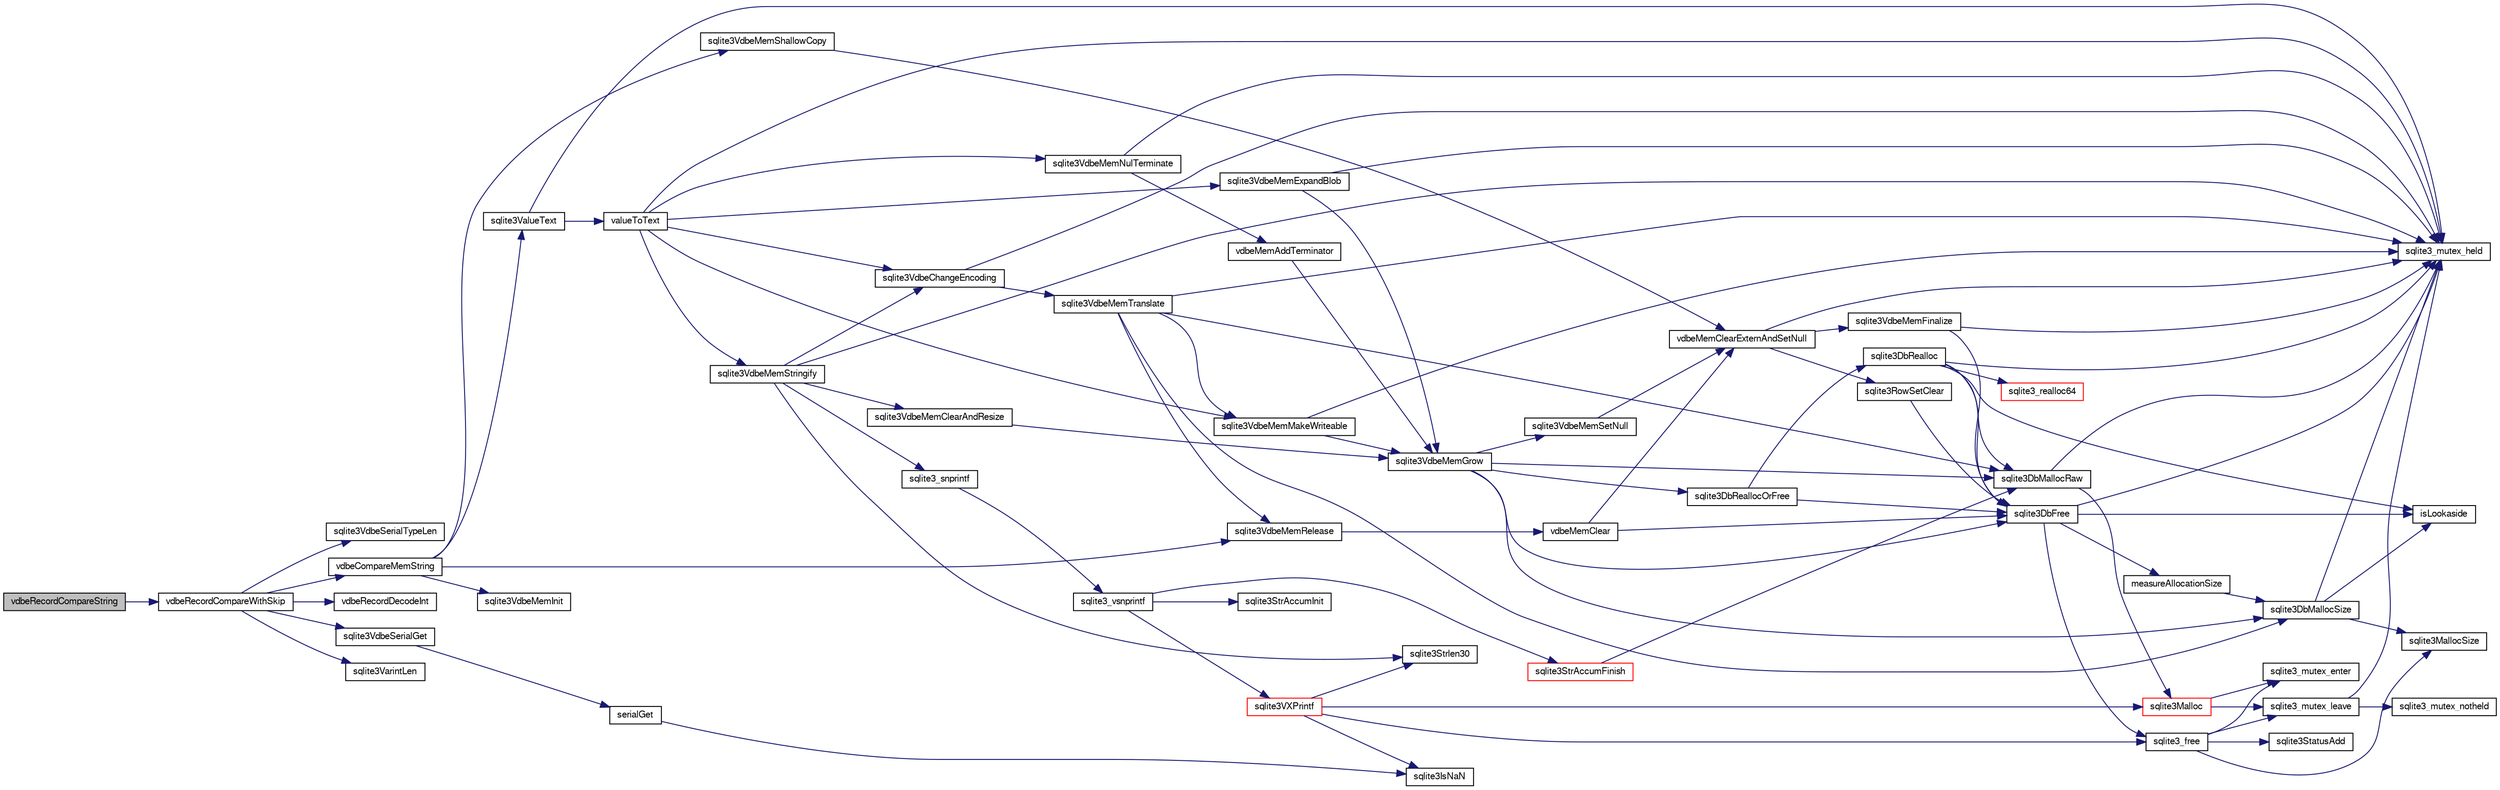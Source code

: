 digraph "vdbeRecordCompareString"
{
  edge [fontname="FreeSans",fontsize="10",labelfontname="FreeSans",labelfontsize="10"];
  node [fontname="FreeSans",fontsize="10",shape=record];
  rankdir="LR";
  Node875947 [label="vdbeRecordCompareString",height=0.2,width=0.4,color="black", fillcolor="grey75", style="filled", fontcolor="black"];
  Node875947 -> Node875948 [color="midnightblue",fontsize="10",style="solid",fontname="FreeSans"];
  Node875948 [label="vdbeRecordCompareWithSkip",height=0.2,width=0.4,color="black", fillcolor="white", style="filled",URL="$sqlite3_8c.html#a3e4bfdbbc6a8b6120c6df742e0720078"];
  Node875948 -> Node875949 [color="midnightblue",fontsize="10",style="solid",fontname="FreeSans"];
  Node875949 [label="sqlite3VdbeSerialTypeLen",height=0.2,width=0.4,color="black", fillcolor="white", style="filled",URL="$sqlite3_8c.html#ab84b4c97560363d01a6044a954c7d4f4"];
  Node875948 -> Node875950 [color="midnightblue",fontsize="10",style="solid",fontname="FreeSans"];
  Node875950 [label="sqlite3VdbeSerialGet",height=0.2,width=0.4,color="black", fillcolor="white", style="filled",URL="$sqlite3_8c.html#a5b5cd74212a43cf693266f0b9badc469"];
  Node875950 -> Node875951 [color="midnightblue",fontsize="10",style="solid",fontname="FreeSans"];
  Node875951 [label="serialGet",height=0.2,width=0.4,color="black", fillcolor="white", style="filled",URL="$sqlite3_8c.html#a07f82bd181d15c1e1ba90a79c78dfd37"];
  Node875951 -> Node875952 [color="midnightblue",fontsize="10",style="solid",fontname="FreeSans"];
  Node875952 [label="sqlite3IsNaN",height=0.2,width=0.4,color="black", fillcolor="white", style="filled",URL="$sqlite3_8c.html#aed4d78203877c3486765ccbc7feebb50"];
  Node875948 -> Node875953 [color="midnightblue",fontsize="10",style="solid",fontname="FreeSans"];
  Node875953 [label="vdbeRecordDecodeInt",height=0.2,width=0.4,color="black", fillcolor="white", style="filled",URL="$sqlite3_8c.html#af43a59469b879fd578e19c0f6f613984"];
  Node875948 -> Node875954 [color="midnightblue",fontsize="10",style="solid",fontname="FreeSans"];
  Node875954 [label="vdbeCompareMemString",height=0.2,width=0.4,color="black", fillcolor="white", style="filled",URL="$sqlite3_8c.html#afc618ccf0c8dc5c4de68c35c8b1613c1"];
  Node875954 -> Node875955 [color="midnightblue",fontsize="10",style="solid",fontname="FreeSans"];
  Node875955 [label="sqlite3VdbeMemInit",height=0.2,width=0.4,color="black", fillcolor="white", style="filled",URL="$sqlite3_8c.html#a71744ecf3bbf078600c527fa96ef3360"];
  Node875954 -> Node875956 [color="midnightblue",fontsize="10",style="solid",fontname="FreeSans"];
  Node875956 [label="sqlite3VdbeMemShallowCopy",height=0.2,width=0.4,color="black", fillcolor="white", style="filled",URL="$sqlite3_8c.html#a507287d895706c681ed352775e726f6a"];
  Node875956 -> Node875957 [color="midnightblue",fontsize="10",style="solid",fontname="FreeSans"];
  Node875957 [label="vdbeMemClearExternAndSetNull",height=0.2,width=0.4,color="black", fillcolor="white", style="filled",URL="$sqlite3_8c.html#a29c41a360fb0e86b817777daf061230c"];
  Node875957 -> Node875958 [color="midnightblue",fontsize="10",style="solid",fontname="FreeSans"];
  Node875958 [label="sqlite3_mutex_held",height=0.2,width=0.4,color="black", fillcolor="white", style="filled",URL="$sqlite3_8c.html#acf77da68932b6bc163c5e68547ecc3e7"];
  Node875957 -> Node875959 [color="midnightblue",fontsize="10",style="solid",fontname="FreeSans"];
  Node875959 [label="sqlite3VdbeMemFinalize",height=0.2,width=0.4,color="black", fillcolor="white", style="filled",URL="$sqlite3_8c.html#a2568220f48ddef81b1c43e401042d9d2"];
  Node875959 -> Node875958 [color="midnightblue",fontsize="10",style="solid",fontname="FreeSans"];
  Node875959 -> Node875960 [color="midnightblue",fontsize="10",style="solid",fontname="FreeSans"];
  Node875960 [label="sqlite3DbFree",height=0.2,width=0.4,color="black", fillcolor="white", style="filled",URL="$sqlite3_8c.html#ac70ab821a6607b4a1b909582dc37a069"];
  Node875960 -> Node875958 [color="midnightblue",fontsize="10",style="solid",fontname="FreeSans"];
  Node875960 -> Node875961 [color="midnightblue",fontsize="10",style="solid",fontname="FreeSans"];
  Node875961 [label="measureAllocationSize",height=0.2,width=0.4,color="black", fillcolor="white", style="filled",URL="$sqlite3_8c.html#a45731e644a22fdb756e2b6337224217a"];
  Node875961 -> Node875962 [color="midnightblue",fontsize="10",style="solid",fontname="FreeSans"];
  Node875962 [label="sqlite3DbMallocSize",height=0.2,width=0.4,color="black", fillcolor="white", style="filled",URL="$sqlite3_8c.html#aa397e5a8a03495203a0767abf0a71f86"];
  Node875962 -> Node875963 [color="midnightblue",fontsize="10",style="solid",fontname="FreeSans"];
  Node875963 [label="sqlite3MallocSize",height=0.2,width=0.4,color="black", fillcolor="white", style="filled",URL="$sqlite3_8c.html#acf5d2a5f35270bafb050bd2def576955"];
  Node875962 -> Node875958 [color="midnightblue",fontsize="10",style="solid",fontname="FreeSans"];
  Node875962 -> Node875964 [color="midnightblue",fontsize="10",style="solid",fontname="FreeSans"];
  Node875964 [label="isLookaside",height=0.2,width=0.4,color="black", fillcolor="white", style="filled",URL="$sqlite3_8c.html#a770fa05ff9717b75e16f4d968a77b897"];
  Node875960 -> Node875964 [color="midnightblue",fontsize="10",style="solid",fontname="FreeSans"];
  Node875960 -> Node875965 [color="midnightblue",fontsize="10",style="solid",fontname="FreeSans"];
  Node875965 [label="sqlite3_free",height=0.2,width=0.4,color="black", fillcolor="white", style="filled",URL="$sqlite3_8c.html#a6552349e36a8a691af5487999ab09519"];
  Node875965 -> Node875966 [color="midnightblue",fontsize="10",style="solid",fontname="FreeSans"];
  Node875966 [label="sqlite3_mutex_enter",height=0.2,width=0.4,color="black", fillcolor="white", style="filled",URL="$sqlite3_8c.html#a1c12cde690bd89f104de5cbad12a6bf5"];
  Node875965 -> Node875967 [color="midnightblue",fontsize="10",style="solid",fontname="FreeSans"];
  Node875967 [label="sqlite3StatusAdd",height=0.2,width=0.4,color="black", fillcolor="white", style="filled",URL="$sqlite3_8c.html#afa029f93586aeab4cc85360905dae9cd"];
  Node875965 -> Node875963 [color="midnightblue",fontsize="10",style="solid",fontname="FreeSans"];
  Node875965 -> Node875968 [color="midnightblue",fontsize="10",style="solid",fontname="FreeSans"];
  Node875968 [label="sqlite3_mutex_leave",height=0.2,width=0.4,color="black", fillcolor="white", style="filled",URL="$sqlite3_8c.html#a5838d235601dbd3c1fa993555c6bcc93"];
  Node875968 -> Node875958 [color="midnightblue",fontsize="10",style="solid",fontname="FreeSans"];
  Node875968 -> Node875969 [color="midnightblue",fontsize="10",style="solid",fontname="FreeSans"];
  Node875969 [label="sqlite3_mutex_notheld",height=0.2,width=0.4,color="black", fillcolor="white", style="filled",URL="$sqlite3_8c.html#a83967c837c1c000d3b5adcfaa688f5dc"];
  Node875957 -> Node875970 [color="midnightblue",fontsize="10",style="solid",fontname="FreeSans"];
  Node875970 [label="sqlite3RowSetClear",height=0.2,width=0.4,color="black", fillcolor="white", style="filled",URL="$sqlite3_8c.html#ae153de0cd969511a607e26deeca80342"];
  Node875970 -> Node875960 [color="midnightblue",fontsize="10",style="solid",fontname="FreeSans"];
  Node875954 -> Node875971 [color="midnightblue",fontsize="10",style="solid",fontname="FreeSans"];
  Node875971 [label="sqlite3ValueText",height=0.2,width=0.4,color="black", fillcolor="white", style="filled",URL="$sqlite3_8c.html#ad567a94e52d1adf81f4857fdba00a59b"];
  Node875971 -> Node875958 [color="midnightblue",fontsize="10",style="solid",fontname="FreeSans"];
  Node875971 -> Node875972 [color="midnightblue",fontsize="10",style="solid",fontname="FreeSans"];
  Node875972 [label="valueToText",height=0.2,width=0.4,color="black", fillcolor="white", style="filled",URL="$sqlite3_8c.html#abded1c4848e5c5901949c02af499044c"];
  Node875972 -> Node875958 [color="midnightblue",fontsize="10",style="solid",fontname="FreeSans"];
  Node875972 -> Node875973 [color="midnightblue",fontsize="10",style="solid",fontname="FreeSans"];
  Node875973 [label="sqlite3VdbeMemExpandBlob",height=0.2,width=0.4,color="black", fillcolor="white", style="filled",URL="$sqlite3_8c.html#afa1d06c05f058623f190c05aac4a5c7c"];
  Node875973 -> Node875958 [color="midnightblue",fontsize="10",style="solid",fontname="FreeSans"];
  Node875973 -> Node875974 [color="midnightblue",fontsize="10",style="solid",fontname="FreeSans"];
  Node875974 [label="sqlite3VdbeMemGrow",height=0.2,width=0.4,color="black", fillcolor="white", style="filled",URL="$sqlite3_8c.html#aba753c9690ae0ba31b5100945cf29447"];
  Node875974 -> Node875962 [color="midnightblue",fontsize="10",style="solid",fontname="FreeSans"];
  Node875974 -> Node875975 [color="midnightblue",fontsize="10",style="solid",fontname="FreeSans"];
  Node875975 [label="sqlite3DbReallocOrFree",height=0.2,width=0.4,color="black", fillcolor="white", style="filled",URL="$sqlite3_8c.html#a532a9fd62eeb46b61885a0fff075231c"];
  Node875975 -> Node875976 [color="midnightblue",fontsize="10",style="solid",fontname="FreeSans"];
  Node875976 [label="sqlite3DbRealloc",height=0.2,width=0.4,color="black", fillcolor="white", style="filled",URL="$sqlite3_8c.html#ae028f4902a9d29bcaf310ff289ee87dc"];
  Node875976 -> Node875958 [color="midnightblue",fontsize="10",style="solid",fontname="FreeSans"];
  Node875976 -> Node875977 [color="midnightblue",fontsize="10",style="solid",fontname="FreeSans"];
  Node875977 [label="sqlite3DbMallocRaw",height=0.2,width=0.4,color="black", fillcolor="white", style="filled",URL="$sqlite3_8c.html#abbe8be0cf7175e11ddc3e2218fad924e"];
  Node875977 -> Node875958 [color="midnightblue",fontsize="10",style="solid",fontname="FreeSans"];
  Node875977 -> Node875978 [color="midnightblue",fontsize="10",style="solid",fontname="FreeSans"];
  Node875978 [label="sqlite3Malloc",height=0.2,width=0.4,color="red", fillcolor="white", style="filled",URL="$sqlite3_8c.html#a361a2eaa846b1885f123abe46f5d8b2b"];
  Node875978 -> Node875966 [color="midnightblue",fontsize="10",style="solid",fontname="FreeSans"];
  Node875978 -> Node875968 [color="midnightblue",fontsize="10",style="solid",fontname="FreeSans"];
  Node875976 -> Node875964 [color="midnightblue",fontsize="10",style="solid",fontname="FreeSans"];
  Node875976 -> Node875960 [color="midnightblue",fontsize="10",style="solid",fontname="FreeSans"];
  Node875976 -> Node875983 [color="midnightblue",fontsize="10",style="solid",fontname="FreeSans"];
  Node875983 [label="sqlite3_realloc64",height=0.2,width=0.4,color="red", fillcolor="white", style="filled",URL="$sqlite3_8c.html#a3765a714077ee547e811034236dc9ecd"];
  Node875975 -> Node875960 [color="midnightblue",fontsize="10",style="solid",fontname="FreeSans"];
  Node875974 -> Node875960 [color="midnightblue",fontsize="10",style="solid",fontname="FreeSans"];
  Node875974 -> Node875977 [color="midnightblue",fontsize="10",style="solid",fontname="FreeSans"];
  Node875974 -> Node876080 [color="midnightblue",fontsize="10",style="solid",fontname="FreeSans"];
  Node876080 [label="sqlite3VdbeMemSetNull",height=0.2,width=0.4,color="black", fillcolor="white", style="filled",URL="$sqlite3_8c.html#ae01092c23aebaf8a3ebdf3954609b410"];
  Node876080 -> Node875957 [color="midnightblue",fontsize="10",style="solid",fontname="FreeSans"];
  Node875972 -> Node876230 [color="midnightblue",fontsize="10",style="solid",fontname="FreeSans"];
  Node876230 [label="sqlite3VdbeChangeEncoding",height=0.2,width=0.4,color="black", fillcolor="white", style="filled",URL="$sqlite3_8c.html#aa7cf8e488bf8cf9ec18528f52a40de31"];
  Node876230 -> Node875958 [color="midnightblue",fontsize="10",style="solid",fontname="FreeSans"];
  Node876230 -> Node876231 [color="midnightblue",fontsize="10",style="solid",fontname="FreeSans"];
  Node876231 [label="sqlite3VdbeMemTranslate",height=0.2,width=0.4,color="black", fillcolor="white", style="filled",URL="$sqlite3_8c.html#adc5f07459f00d96ec7591be255d029f5"];
  Node876231 -> Node875958 [color="midnightblue",fontsize="10",style="solid",fontname="FreeSans"];
  Node876231 -> Node876085 [color="midnightblue",fontsize="10",style="solid",fontname="FreeSans"];
  Node876085 [label="sqlite3VdbeMemMakeWriteable",height=0.2,width=0.4,color="black", fillcolor="white", style="filled",URL="$sqlite3_8c.html#afabdd8032205a36c69ad191c6bbb6a34"];
  Node876085 -> Node875958 [color="midnightblue",fontsize="10",style="solid",fontname="FreeSans"];
  Node876085 -> Node875974 [color="midnightblue",fontsize="10",style="solid",fontname="FreeSans"];
  Node876231 -> Node875977 [color="midnightblue",fontsize="10",style="solid",fontname="FreeSans"];
  Node876231 -> Node876082 [color="midnightblue",fontsize="10",style="solid",fontname="FreeSans"];
  Node876082 [label="sqlite3VdbeMemRelease",height=0.2,width=0.4,color="black", fillcolor="white", style="filled",URL="$sqlite3_8c.html#a90606361dbeba88159fd6ff03fcc10cc"];
  Node876082 -> Node876083 [color="midnightblue",fontsize="10",style="solid",fontname="FreeSans"];
  Node876083 [label="vdbeMemClear",height=0.2,width=0.4,color="black", fillcolor="white", style="filled",URL="$sqlite3_8c.html#a489eef6e55ad0dadf67578726b935d12"];
  Node876083 -> Node875957 [color="midnightblue",fontsize="10",style="solid",fontname="FreeSans"];
  Node876083 -> Node875960 [color="midnightblue",fontsize="10",style="solid",fontname="FreeSans"];
  Node876231 -> Node875962 [color="midnightblue",fontsize="10",style="solid",fontname="FreeSans"];
  Node875972 -> Node876085 [color="midnightblue",fontsize="10",style="solid",fontname="FreeSans"];
  Node875972 -> Node876232 [color="midnightblue",fontsize="10",style="solid",fontname="FreeSans"];
  Node876232 [label="sqlite3VdbeMemNulTerminate",height=0.2,width=0.4,color="black", fillcolor="white", style="filled",URL="$sqlite3_8c.html#ad72ffa8a87fad7797ceeca0682df6aa3"];
  Node876232 -> Node875958 [color="midnightblue",fontsize="10",style="solid",fontname="FreeSans"];
  Node876232 -> Node876233 [color="midnightblue",fontsize="10",style="solid",fontname="FreeSans"];
  Node876233 [label="vdbeMemAddTerminator",height=0.2,width=0.4,color="black", fillcolor="white", style="filled",URL="$sqlite3_8c.html#a01c7c7c70bf090b2882bce28aa35c4c9"];
  Node876233 -> Node875974 [color="midnightblue",fontsize="10",style="solid",fontname="FreeSans"];
  Node875972 -> Node876234 [color="midnightblue",fontsize="10",style="solid",fontname="FreeSans"];
  Node876234 [label="sqlite3VdbeMemStringify",height=0.2,width=0.4,color="black", fillcolor="white", style="filled",URL="$sqlite3_8c.html#aaf8a4e6bd1059297d279570e30b7680a"];
  Node876234 -> Node875958 [color="midnightblue",fontsize="10",style="solid",fontname="FreeSans"];
  Node876234 -> Node876081 [color="midnightblue",fontsize="10",style="solid",fontname="FreeSans"];
  Node876081 [label="sqlite3VdbeMemClearAndResize",height=0.2,width=0.4,color="black", fillcolor="white", style="filled",URL="$sqlite3_8c.html#add082be4aa46084ecdf023cfac898231"];
  Node876081 -> Node875974 [color="midnightblue",fontsize="10",style="solid",fontname="FreeSans"];
  Node876234 -> Node876148 [color="midnightblue",fontsize="10",style="solid",fontname="FreeSans"];
  Node876148 [label="sqlite3_snprintf",height=0.2,width=0.4,color="black", fillcolor="white", style="filled",URL="$sqlite3_8c.html#aa2695a752e971577f5784122f2013c40"];
  Node876148 -> Node876149 [color="midnightblue",fontsize="10",style="solid",fontname="FreeSans"];
  Node876149 [label="sqlite3_vsnprintf",height=0.2,width=0.4,color="black", fillcolor="white", style="filled",URL="$sqlite3_8c.html#a0862c03aea71d62847e452aa655add42"];
  Node876149 -> Node876009 [color="midnightblue",fontsize="10",style="solid",fontname="FreeSans"];
  Node876009 [label="sqlite3StrAccumInit",height=0.2,width=0.4,color="black", fillcolor="white", style="filled",URL="$sqlite3_8c.html#aabf95e113b9d54d519cd15a56215f560"];
  Node876149 -> Node876010 [color="midnightblue",fontsize="10",style="solid",fontname="FreeSans"];
  Node876010 [label="sqlite3VXPrintf",height=0.2,width=0.4,color="red", fillcolor="white", style="filled",URL="$sqlite3_8c.html#a63c25806c9bd4a2b76f9a0eb232c6bde"];
  Node876010 -> Node875978 [color="midnightblue",fontsize="10",style="solid",fontname="FreeSans"];
  Node876010 -> Node875952 [color="midnightblue",fontsize="10",style="solid",fontname="FreeSans"];
  Node876010 -> Node876028 [color="midnightblue",fontsize="10",style="solid",fontname="FreeSans"];
  Node876028 [label="sqlite3Strlen30",height=0.2,width=0.4,color="black", fillcolor="white", style="filled",URL="$sqlite3_8c.html#a3dcd80ba41f1a308193dee74857b62a7"];
  Node876010 -> Node875965 [color="midnightblue",fontsize="10",style="solid",fontname="FreeSans"];
  Node876149 -> Node876034 [color="midnightblue",fontsize="10",style="solid",fontname="FreeSans"];
  Node876034 [label="sqlite3StrAccumFinish",height=0.2,width=0.4,color="red", fillcolor="white", style="filled",URL="$sqlite3_8c.html#adb7f26b10ac1b847db6f000ef4c2e2ba"];
  Node876034 -> Node875977 [color="midnightblue",fontsize="10",style="solid",fontname="FreeSans"];
  Node876234 -> Node876028 [color="midnightblue",fontsize="10",style="solid",fontname="FreeSans"];
  Node876234 -> Node876230 [color="midnightblue",fontsize="10",style="solid",fontname="FreeSans"];
  Node875954 -> Node876082 [color="midnightblue",fontsize="10",style="solid",fontname="FreeSans"];
  Node875948 -> Node876235 [color="midnightblue",fontsize="10",style="solid",fontname="FreeSans"];
  Node876235 [label="sqlite3VarintLen",height=0.2,width=0.4,color="black", fillcolor="white", style="filled",URL="$sqlite3_8c.html#a7ef2f973d52f5d21b856d4bed6bb1fec"];
}
